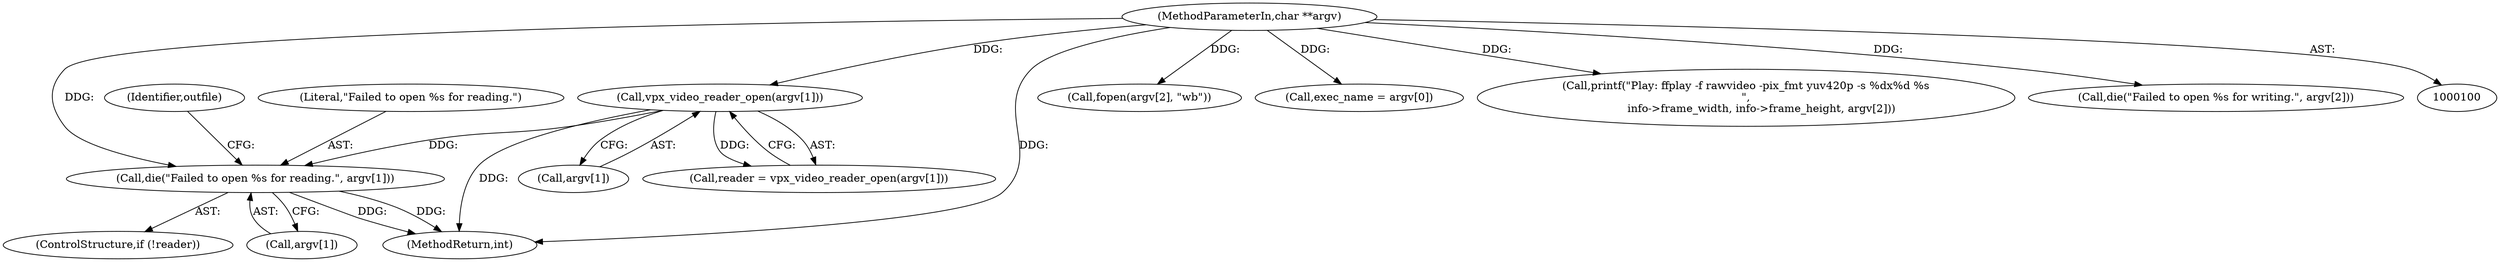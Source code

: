 digraph "0_Android_5a9753fca56f0eeb9f61e342b2fccffc364f9426_12@pointer" {
"1000145" [label="(Call,die(\"Failed to open %s for reading.\", argv[1]))"];
"1000138" [label="(Call,vpx_video_reader_open(argv[1]))"];
"1000102" [label="(MethodParameterIn,char **argv)"];
"1000136" [label="(Call,reader = vpx_video_reader_open(argv[1]))"];
"1000139" [label="(Call,argv[1])"];
"1000154" [label="(Call,fopen(argv[2], \"wb\"))"];
"1000153" [label="(Identifier,outfile)"];
"1000142" [label="(ControlStructure,if (!reader))"];
"1000125" [label="(Call,exec_name = argv[0])"];
"1000258" [label="(Call,printf(\"Play: ffplay -f rawvideo -pix_fmt yuv420p -s %dx%d %s\n\",\n         info->frame_width, info->frame_height, argv[2]))"];
"1000102" [label="(MethodParameterIn,char **argv)"];
"1000275" [label="(MethodReturn,int)"];
"1000146" [label="(Literal,\"Failed to open %s for reading.\")"];
"1000147" [label="(Call,argv[1])"];
"1000138" [label="(Call,vpx_video_reader_open(argv[1]))"];
"1000145" [label="(Call,die(\"Failed to open %s for reading.\", argv[1]))"];
"1000159" [label="(Call,die(\"Failed to open %s for writing.\", argv[2]))"];
"1000145" -> "1000142"  [label="AST: "];
"1000145" -> "1000147"  [label="CFG: "];
"1000146" -> "1000145"  [label="AST: "];
"1000147" -> "1000145"  [label="AST: "];
"1000153" -> "1000145"  [label="CFG: "];
"1000145" -> "1000275"  [label="DDG: "];
"1000145" -> "1000275"  [label="DDG: "];
"1000138" -> "1000145"  [label="DDG: "];
"1000102" -> "1000145"  [label="DDG: "];
"1000138" -> "1000136"  [label="AST: "];
"1000138" -> "1000139"  [label="CFG: "];
"1000139" -> "1000138"  [label="AST: "];
"1000136" -> "1000138"  [label="CFG: "];
"1000138" -> "1000275"  [label="DDG: "];
"1000138" -> "1000136"  [label="DDG: "];
"1000102" -> "1000138"  [label="DDG: "];
"1000102" -> "1000100"  [label="AST: "];
"1000102" -> "1000275"  [label="DDG: "];
"1000102" -> "1000125"  [label="DDG: "];
"1000102" -> "1000154"  [label="DDG: "];
"1000102" -> "1000159"  [label="DDG: "];
"1000102" -> "1000258"  [label="DDG: "];
}
